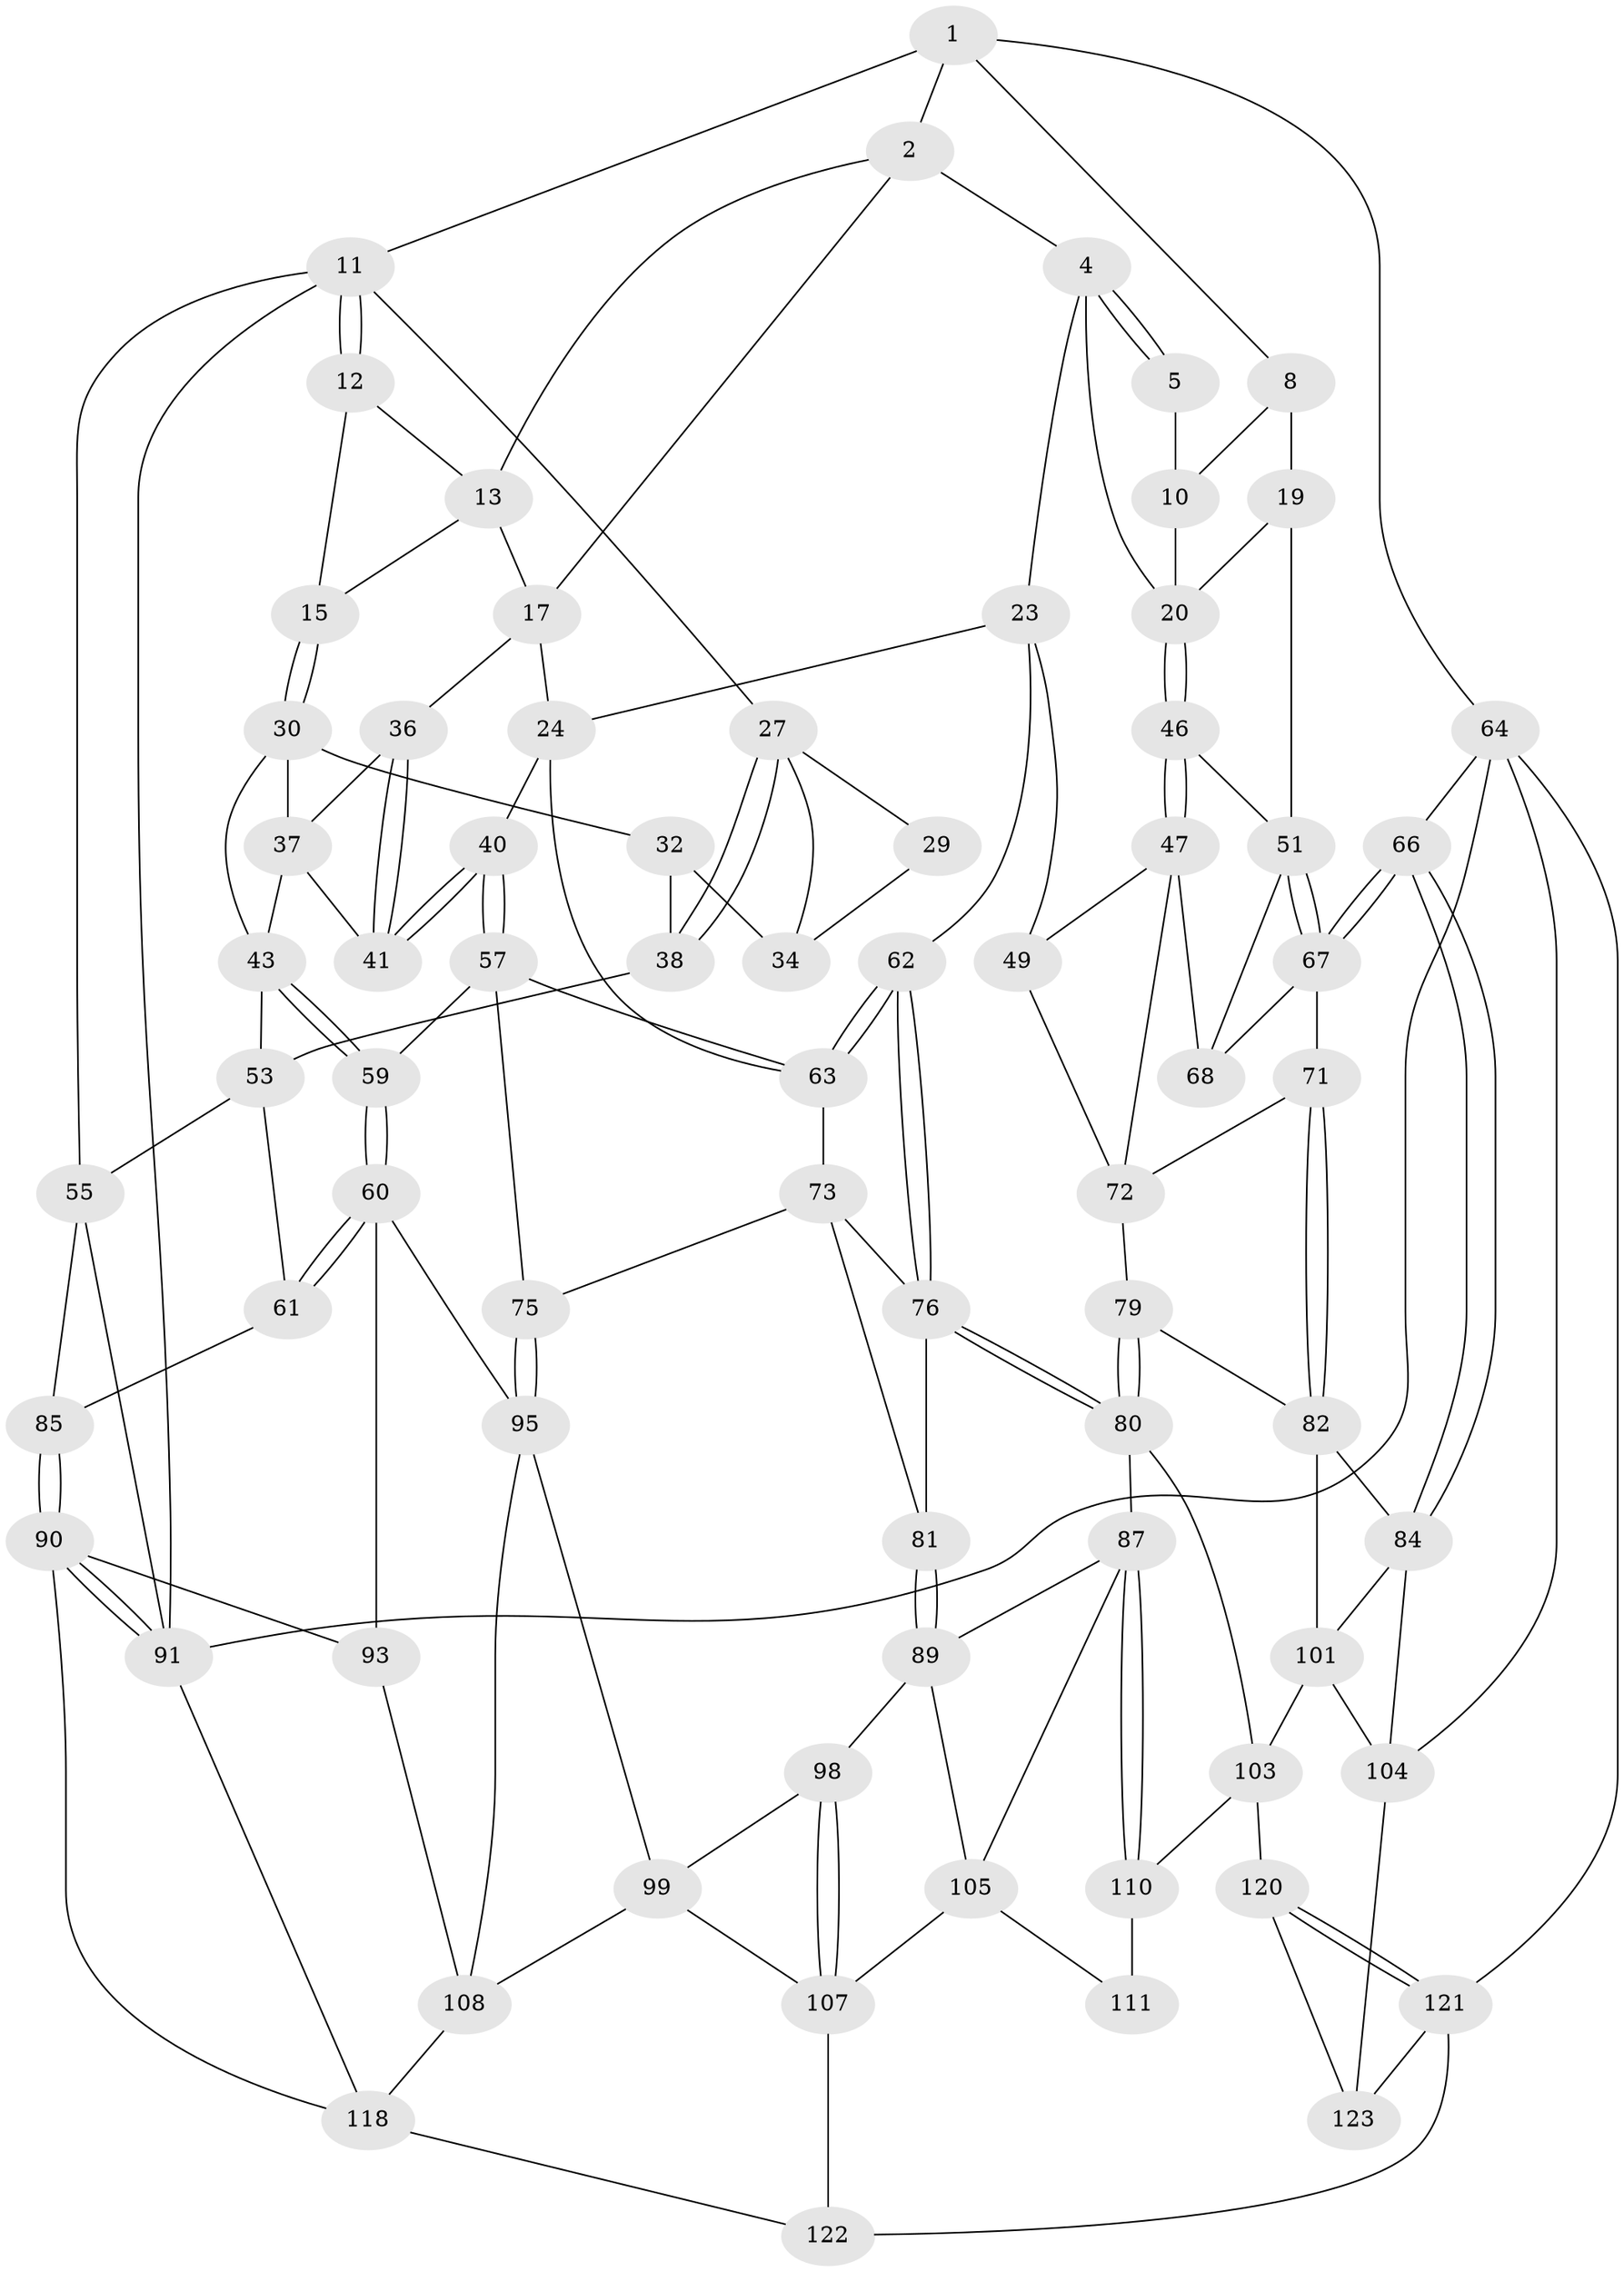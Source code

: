 // Generated by graph-tools (version 1.1) at 2025/52/02/27/25 19:52:38]
// undirected, 74 vertices, 159 edges
graph export_dot {
graph [start="1"]
  node [color=gray90,style=filled];
  1 [pos="+0.7967971477618011+0",super="+7"];
  2 [pos="+0.527067386273833+0",super="+3"];
  4 [pos="+0.6988240170350779+0.14047670154211037",super="+22"];
  5 [pos="+0.7270086973162108+0.09363597354616614",super="+6"];
  8 [pos="+1+0",super="+9"];
  10 [pos="+0.8559248815678793+0.08820151826547411",super="+18"];
  11 [pos="+0+0",super="+26"];
  12 [pos="+0.13722373201683288+0"];
  13 [pos="+0.38095072658607104+0",super="+14"];
  15 [pos="+0.29173928508211255+0.1960520198051119",super="+16"];
  17 [pos="+0.510095763748061+0.17547952920948018",super="+25"];
  19 [pos="+0.86714092786423+0.24289425471720366",super="+45"];
  20 [pos="+0.8458666644694772+0.2595814090706846",super="+21"];
  23 [pos="+0.7126923227469131+0.2723885639091803",super="+50"];
  24 [pos="+0.5797542575587199+0.3292305132803197",super="+39"];
  27 [pos="+0+0.14944489081067266",super="+28"];
  29 [pos="+0.16812366809865226+0.15962279912140304"];
  30 [pos="+0.29439660514121585+0.22650404002231364",super="+31"];
  32 [pos="+0.1534128847992226+0.3017498811966221",super="+33"];
  34 [pos="+0.14224796239453225+0.24529569724445058",super="+35"];
  36 [pos="+0.36745896193523603+0.2720525550020122"];
  37 [pos="+0.3135469606742214+0.24450886285516035",super="+42"];
  38 [pos="+0.03674995225109008+0.3190726798079756"];
  40 [pos="+0.5267261599804163+0.398099336369711"];
  41 [pos="+0.4545447764231818+0.3764798519348134"];
  43 [pos="+0.2564050967257238+0.4837082670546867",super="+44"];
  46 [pos="+0.87038339163551+0.29207210150457685"];
  47 [pos="+0.8160925706868539+0.47910632020214106",super="+48"];
  49 [pos="+0.7750530897948297+0.5008708758178352"];
  51 [pos="+1+0.4325768549310752",super="+52"];
  53 [pos="+0.07894666075383816+0.4010939810070416",super="+54"];
  55 [pos="+0+0.5266174687180905",super="+56"];
  57 [pos="+0.4093886973927591+0.5088554361976239",super="+58"];
  59 [pos="+0.25667715747157566+0.5193466227054018"];
  60 [pos="+0.23870497701804247+0.5456349239255635",super="+92"];
  61 [pos="+0.17715592611764583+0.5514993148959869"];
  62 [pos="+0.6358804240749523+0.5220501718885608"];
  63 [pos="+0.5567643750986384+0.41333103820330613",super="+69"];
  64 [pos="+1+1",super="+65"];
  66 [pos="+1+0.700087343900103"];
  67 [pos="+1+0.5238160407927416",super="+70"];
  68 [pos="+0.8339886407897126+0.4797585836162663"];
  71 [pos="+0.8637155094163776+0.5917401871880458"];
  72 [pos="+0.8621864363612982+0.5905218561246015",super="+78"];
  73 [pos="+0.4781034662161535+0.5668940351996606",super="+74"];
  75 [pos="+0.42648334858391007+0.6117094070534249"];
  76 [pos="+0.6349560202142057+0.5262049404424279",super="+77"];
  79 [pos="+0.7716916172931441+0.6453749493685136"];
  80 [pos="+0.6598677083172795+0.6764705173974114",super="+86"];
  81 [pos="+0.5154392627493024+0.632296516904751"];
  82 [pos="+0.8774410686397388+0.6371068975002883",super="+83"];
  84 [pos="+0.8785520565284738+0.6384245073423641",super="+100"];
  85 [pos="+0.13083249875629221+0.5627136457613418"];
  87 [pos="+0.6481018608720682+0.6864272348627437",super="+88"];
  89 [pos="+0.520027320592794+0.6650000891965837",super="+97"];
  90 [pos="+0.07261869477334834+0.7228245585372343",super="+94"];
  91 [pos="+0+0.7150926038936248",super="+117"];
  93 [pos="+0.1696400997189611+0.7183569943209979"];
  95 [pos="+0.4000254042497448+0.7060064119565699",super="+96"];
  98 [pos="+0.4577367059041955+0.7138918157510952"];
  99 [pos="+0.4333768664572569+0.7187561998126628",super="+115"];
  101 [pos="+0.8136155711103981+0.7316626373902798",super="+102"];
  103 [pos="+0.7708636973791567+0.7946790824111957",super="+112"];
  104 [pos="+1+0.8334660826888872",super="+114"];
  105 [pos="+0.5680801616998475+0.7461491209909529",super="+106"];
  107 [pos="+0.549048567725887+0.7990146923036364",super="+116"];
  108 [pos="+0.31795865397082923+0.7730137738755533",super="+109"];
  110 [pos="+0.6429023334688074+0.7511733688837994",super="+113"];
  111 [pos="+0.6053484911646178+0.7918046878795706"];
  118 [pos="+0.1883345369790385+1",super="+119"];
  120 [pos="+0.625679422783741+1"];
  121 [pos="+0.5595235148550602+1",super="+124"];
  122 [pos="+0.5537804454527769+1"];
  123 [pos="+0.8651835793608753+0.8926047072258833"];
  1 -- 2;
  1 -- 8;
  1 -- 64;
  1 -- 11;
  2 -- 13;
  2 -- 17;
  2 -- 4;
  4 -- 5;
  4 -- 5;
  4 -- 20;
  4 -- 23;
  5 -- 10 [weight=2];
  8 -- 10;
  8 -- 19 [weight=2];
  10 -- 20;
  11 -- 12;
  11 -- 12;
  11 -- 27;
  11 -- 55;
  11 -- 91;
  12 -- 13;
  12 -- 15;
  13 -- 17;
  13 -- 15;
  15 -- 30;
  15 -- 30;
  17 -- 24;
  17 -- 36;
  19 -- 20;
  19 -- 51;
  20 -- 46;
  20 -- 46;
  23 -- 24;
  23 -- 49;
  23 -- 62;
  24 -- 40;
  24 -- 63;
  27 -- 38;
  27 -- 38;
  27 -- 29;
  27 -- 34;
  29 -- 34;
  30 -- 37;
  30 -- 32;
  30 -- 43;
  32 -- 38;
  32 -- 34 [weight=2];
  36 -- 37;
  36 -- 41;
  36 -- 41;
  37 -- 41;
  37 -- 43;
  38 -- 53;
  40 -- 41;
  40 -- 41;
  40 -- 57;
  40 -- 57;
  43 -- 59;
  43 -- 59;
  43 -- 53;
  46 -- 47;
  46 -- 47;
  46 -- 51;
  47 -- 68;
  47 -- 72;
  47 -- 49;
  49 -- 72;
  51 -- 67;
  51 -- 67;
  51 -- 68;
  53 -- 61;
  53 -- 55;
  55 -- 85;
  55 -- 91;
  57 -- 75;
  57 -- 59;
  57 -- 63;
  59 -- 60;
  59 -- 60;
  60 -- 61;
  60 -- 61;
  60 -- 93;
  60 -- 95;
  61 -- 85;
  62 -- 63;
  62 -- 63;
  62 -- 76;
  62 -- 76;
  63 -- 73;
  64 -- 91;
  64 -- 121;
  64 -- 66;
  64 -- 104;
  66 -- 67;
  66 -- 67;
  66 -- 84;
  66 -- 84;
  67 -- 68;
  67 -- 71;
  71 -- 72;
  71 -- 82;
  71 -- 82;
  72 -- 79;
  73 -- 81;
  73 -- 75;
  73 -- 76;
  75 -- 95;
  75 -- 95;
  76 -- 80;
  76 -- 80;
  76 -- 81;
  79 -- 80;
  79 -- 80;
  79 -- 82;
  80 -- 87;
  80 -- 103;
  81 -- 89;
  81 -- 89;
  82 -- 84;
  82 -- 101;
  84 -- 104;
  84 -- 101;
  85 -- 90;
  85 -- 90;
  87 -- 110;
  87 -- 110;
  87 -- 89;
  87 -- 105;
  89 -- 98;
  89 -- 105;
  90 -- 91;
  90 -- 91;
  90 -- 93;
  90 -- 118;
  91 -- 118;
  93 -- 108;
  95 -- 99;
  95 -- 108;
  98 -- 99;
  98 -- 107;
  98 -- 107;
  99 -- 107;
  99 -- 108;
  101 -- 104;
  101 -- 103;
  103 -- 120;
  103 -- 110;
  104 -- 123;
  105 -- 107;
  105 -- 111;
  107 -- 122;
  108 -- 118;
  110 -- 111 [weight=2];
  118 -- 122;
  120 -- 121;
  120 -- 121;
  120 -- 123;
  121 -- 122;
  121 -- 123;
}
